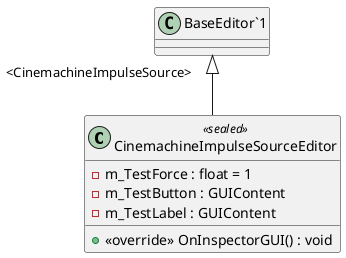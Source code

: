 @startuml
class CinemachineImpulseSourceEditor <<sealed>> {
    - m_TestForce : float = 1
    - m_TestButton : GUIContent
    - m_TestLabel : GUIContent
    + <<override>> OnInspectorGUI() : void
}
"BaseEditor`1" "<CinemachineImpulseSource>" <|-- CinemachineImpulseSourceEditor
@enduml
